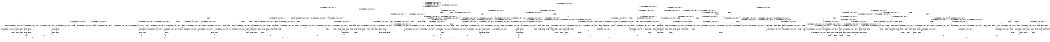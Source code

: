 digraph BCG {
size = "7, 10.5";
center = TRUE;
node [shape = circle];
0 [peripheries = 2];
0 -> 1 [label = "EX !0 !ATOMIC_EXCH_BRANCH (1, +0, TRUE, +0, 1, TRUE) !{0, 1, 2}"];
0 -> 2 [label = "EX !2 !ATOMIC_EXCH_BRANCH (1, +1, TRUE, +1, 1, FALSE) !{0, 1, 2}"];
0 -> 3 [label = "EX !1 !ATOMIC_EXCH_BRANCH (1, +1, TRUE, +0, 2, TRUE) !{0, 1, 2}"];
0 -> 4 [label = "EX !0 !ATOMIC_EXCH_BRANCH (1, +0, TRUE, +0, 1, TRUE) !{0, 1, 2}"];
1 -> 1 [label = "EX !0 !ATOMIC_EXCH_BRANCH (1, +0, TRUE, +0, 1, TRUE) !{0, 1, 2}"];
1 -> 5 [label = "EX !2 !ATOMIC_EXCH_BRANCH (1, +1, TRUE, +1, 1, FALSE) !{0, 1, 2}"];
1 -> 6 [label = "EX !1 !ATOMIC_EXCH_BRANCH (1, +1, TRUE, +0, 2, TRUE) !{0, 1, 2}"];
1 -> 4 [label = "EX !0 !ATOMIC_EXCH_BRANCH (1, +0, TRUE, +0, 1, TRUE) !{0, 1, 2}"];
2 -> 7 [label = "EX !0 !ATOMIC_EXCH_BRANCH (1, +0, TRUE, +0, 1, FALSE) !{0, 1, 2}"];
2 -> 8 [label = "EX !1 !ATOMIC_EXCH_BRANCH (1, +1, TRUE, +0, 2, FALSE) !{0, 1, 2}"];
2 -> 9 [label = "TERMINATE !2"];
2 -> 10 [label = "EX !0 !ATOMIC_EXCH_BRANCH (1, +0, TRUE, +0, 1, FALSE) !{0, 1, 2}"];
3 -> 11 [label = "EX !0 !ATOMIC_EXCH_BRANCH (1, +0, TRUE, +0, 1, FALSE) !{0, 1, 2}"];
3 -> 12 [label = "EX !2 !ATOMIC_EXCH_BRANCH (1, +1, TRUE, +1, 1, TRUE) !{0, 1, 2}"];
3 -> 13 [label = "TERMINATE !1"];
3 -> 14 [label = "EX !0 !ATOMIC_EXCH_BRANCH (1, +0, TRUE, +0, 1, FALSE) !{0, 1, 2}"];
4 -> 15 [label = "EX !1 !ATOMIC_EXCH_BRANCH (1, +1, TRUE, +0, 2, TRUE) !{0, 1, 2}"];
4 -> 4 [label = "EX !0 !ATOMIC_EXCH_BRANCH (1, +0, TRUE, +0, 1, TRUE) !{0, 1, 2}"];
4 -> 16 [label = "EX !2 !ATOMIC_EXCH_BRANCH (1, +1, TRUE, +1, 1, FALSE) !{0, 1, 2}"];
4 -> 17 [label = "EX !1 !ATOMIC_EXCH_BRANCH (1, +1, TRUE, +0, 2, TRUE) !{0, 1, 2}"];
5 -> 7 [label = "EX !0 !ATOMIC_EXCH_BRANCH (1, +0, TRUE, +0, 1, FALSE) !{0, 1, 2}"];
5 -> 18 [label = "EX !1 !ATOMIC_EXCH_BRANCH (1, +1, TRUE, +0, 2, FALSE) !{0, 1, 2}"];
5 -> 19 [label = "TERMINATE !2"];
5 -> 10 [label = "EX !0 !ATOMIC_EXCH_BRANCH (1, +0, TRUE, +0, 1, FALSE) !{0, 1, 2}"];
6 -> 11 [label = "EX !0 !ATOMIC_EXCH_BRANCH (1, +0, TRUE, +0, 1, FALSE) !{0, 1, 2}"];
6 -> 20 [label = "EX !2 !ATOMIC_EXCH_BRANCH (1, +1, TRUE, +1, 1, TRUE) !{0, 1, 2}"];
6 -> 21 [label = "TERMINATE !1"];
6 -> 14 [label = "EX !0 !ATOMIC_EXCH_BRANCH (1, +0, TRUE, +0, 1, FALSE) !{0, 1, 2}"];
7 -> 22 [label = "EX !1 !ATOMIC_EXCH_BRANCH (1, +1, TRUE, +0, 2, TRUE) !{0, 1, 2}"];
7 -> 23 [label = "TERMINATE !0"];
7 -> 24 [label = "TERMINATE !2"];
8 -> 25 [label = "EX !0 !ATOMIC_EXCH_BRANCH (1, +0, TRUE, +0, 1, FALSE) !{0, 1, 2}"];
8 -> 26 [label = "TERMINATE !2"];
8 -> 27 [label = "TERMINATE !1"];
8 -> 28 [label = "EX !0 !ATOMIC_EXCH_BRANCH (1, +0, TRUE, +0, 1, FALSE) !{0, 1, 2}"];
9 -> 29 [label = "EX !0 !ATOMIC_EXCH_BRANCH (1, +0, TRUE, +0, 1, FALSE) !{0, 1}"];
9 -> 30 [label = "EX !1 !ATOMIC_EXCH_BRANCH (1, +1, TRUE, +0, 2, FALSE) !{0, 1}"];
9 -> 31 [label = "EX !0 !ATOMIC_EXCH_BRANCH (1, +0, TRUE, +0, 1, FALSE) !{0, 1}"];
10 -> 32 [label = "EX !1 !ATOMIC_EXCH_BRANCH (1, +1, TRUE, +0, 2, TRUE) !{0, 1, 2}"];
10 -> 33 [label = "EX !1 !ATOMIC_EXCH_BRANCH (1, +1, TRUE, +0, 2, TRUE) !{0, 1, 2}"];
10 -> 34 [label = "TERMINATE !0"];
10 -> 35 [label = "TERMINATE !2"];
11 -> 22 [label = "EX !2 !ATOMIC_EXCH_BRANCH (1, +1, TRUE, +1, 1, FALSE) !{0, 1, 2}"];
11 -> 36 [label = "TERMINATE !0"];
11 -> 37 [label = "TERMINATE !1"];
12 -> 12 [label = "EX !2 !ATOMIC_EXCH_BRANCH (1, +1, TRUE, +1, 1, TRUE) !{0, 1, 2}"];
12 -> 38 [label = "EX !0 !ATOMIC_EXCH_BRANCH (1, +0, TRUE, +0, 1, FALSE) !{0, 1, 2}"];
12 -> 39 [label = "TERMINATE !1"];
12 -> 40 [label = "EX !0 !ATOMIC_EXCH_BRANCH (1, +0, TRUE, +0, 1, FALSE) !{0, 1, 2}"];
13 -> 41 [label = "EX !0 !ATOMIC_EXCH_BRANCH (1, +0, TRUE, +0, 1, FALSE) !{0, 2}"];
13 -> 42 [label = "EX !2 !ATOMIC_EXCH_BRANCH (1, +1, TRUE, +1, 1, TRUE) !{0, 2}"];
13 -> 43 [label = "EX !0 !ATOMIC_EXCH_BRANCH (1, +0, TRUE, +0, 1, FALSE) !{0, 2}"];
14 -> 33 [label = "EX !2 !ATOMIC_EXCH_BRANCH (1, +1, TRUE, +1, 1, FALSE) !{0, 1, 2}"];
14 -> 44 [label = "TERMINATE !0"];
14 -> 45 [label = "TERMINATE !1"];
15 -> 46 [label = "EX !2 !ATOMIC_EXCH_BRANCH (1, +1, TRUE, +1, 1, TRUE) !{0, 1, 2}"];
15 -> 47 [label = "EX !0 !ATOMIC_EXCH_BRANCH (1, +0, TRUE, +0, 1, FALSE) !{0, 1, 2}"];
15 -> 48 [label = "EX !2 !ATOMIC_EXCH_BRANCH (1, +1, TRUE, +1, 1, TRUE) !{0, 1, 2}"];
15 -> 49 [label = "TERMINATE !1"];
16 -> 50 [label = "EX !1 !ATOMIC_EXCH_BRANCH (1, +1, TRUE, +0, 2, FALSE) !{0, 1, 2}"];
16 -> 10 [label = "EX !0 !ATOMIC_EXCH_BRANCH (1, +0, TRUE, +0, 1, FALSE) !{0, 1, 2}"];
16 -> 51 [label = "EX !1 !ATOMIC_EXCH_BRANCH (1, +1, TRUE, +0, 2, FALSE) !{0, 1, 2}"];
16 -> 52 [label = "TERMINATE !2"];
17 -> 14 [label = "EX !0 !ATOMIC_EXCH_BRANCH (1, +0, TRUE, +0, 1, FALSE) !{0, 1, 2}"];
17 -> 53 [label = "EX !2 !ATOMIC_EXCH_BRANCH (1, +1, TRUE, +1, 1, TRUE) !{0, 1, 2}"];
17 -> 54 [label = "TERMINATE !1"];
18 -> 25 [label = "EX !0 !ATOMIC_EXCH_BRANCH (1, +0, TRUE, +0, 1, FALSE) !{0, 1, 2}"];
18 -> 55 [label = "TERMINATE !2"];
18 -> 56 [label = "TERMINATE !1"];
18 -> 28 [label = "EX !0 !ATOMIC_EXCH_BRANCH (1, +0, TRUE, +0, 1, FALSE) !{0, 1, 2}"];
19 -> 29 [label = "EX !0 !ATOMIC_EXCH_BRANCH (1, +0, TRUE, +0, 1, FALSE) !{0, 1}"];
19 -> 57 [label = "EX !1 !ATOMIC_EXCH_BRANCH (1, +1, TRUE, +0, 2, FALSE) !{0, 1}"];
19 -> 31 [label = "EX !0 !ATOMIC_EXCH_BRANCH (1, +0, TRUE, +0, 1, FALSE) !{0, 1}"];
20 -> 38 [label = "EX !0 !ATOMIC_EXCH_BRANCH (1, +0, TRUE, +0, 1, FALSE) !{0, 1, 2}"];
20 -> 20 [label = "EX !2 !ATOMIC_EXCH_BRANCH (1, +1, TRUE, +1, 1, TRUE) !{0, 1, 2}"];
20 -> 58 [label = "TERMINATE !1"];
20 -> 40 [label = "EX !0 !ATOMIC_EXCH_BRANCH (1, +0, TRUE, +0, 1, FALSE) !{0, 1, 2}"];
21 -> 41 [label = "EX !0 !ATOMIC_EXCH_BRANCH (1, +0, TRUE, +0, 1, FALSE) !{0, 2}"];
21 -> 59 [label = "EX !2 !ATOMIC_EXCH_BRANCH (1, +1, TRUE, +1, 1, TRUE) !{0, 2}"];
21 -> 43 [label = "EX !0 !ATOMIC_EXCH_BRANCH (1, +0, TRUE, +0, 1, FALSE) !{0, 2}"];
22 -> 60 [label = "TERMINATE !0"];
22 -> 61 [label = "TERMINATE !2"];
22 -> 62 [label = "TERMINATE !1"];
23 -> 63 [label = "EX !1 !ATOMIC_EXCH_BRANCH (1, +1, TRUE, +0, 2, TRUE) !{1, 2}"];
23 -> 64 [label = "TERMINATE !2"];
23 -> 65 [label = "EX !1 !ATOMIC_EXCH_BRANCH (1, +1, TRUE, +0, 2, TRUE) !{1, 2}"];
24 -> 66 [label = "EX !1 !ATOMIC_EXCH_BRANCH (1, +1, TRUE, +0, 2, TRUE) !{0, 1}"];
24 -> 64 [label = "TERMINATE !0"];
25 -> 67 [label = "TERMINATE !0"];
25 -> 68 [label = "TERMINATE !2"];
25 -> 69 [label = "TERMINATE !1"];
26 -> 70 [label = "EX !0 !ATOMIC_EXCH_BRANCH (1, +0, TRUE, +0, 1, FALSE) !{0, 1}"];
26 -> 71 [label = "TERMINATE !1"];
26 -> 72 [label = "EX !0 !ATOMIC_EXCH_BRANCH (1, +0, TRUE, +0, 1, FALSE) !{0, 1}"];
27 -> 73 [label = "EX !0 !ATOMIC_EXCH_BRANCH (1, +0, TRUE, +0, 1, FALSE) !{0, 2}"];
27 -> 71 [label = "TERMINATE !2"];
27 -> 74 [label = "EX !0 !ATOMIC_EXCH_BRANCH (1, +0, TRUE, +0, 1, FALSE) !{0, 2}"];
28 -> 75 [label = "TERMINATE !0"];
28 -> 76 [label = "TERMINATE !2"];
28 -> 77 [label = "TERMINATE !1"];
29 -> 66 [label = "EX !1 !ATOMIC_EXCH_BRANCH (1, +1, TRUE, +0, 2, TRUE) !{0, 1}"];
29 -> 64 [label = "TERMINATE !0"];
30 -> 70 [label = "EX !0 !ATOMIC_EXCH_BRANCH (1, +0, TRUE, +0, 1, FALSE) !{0, 1}"];
30 -> 71 [label = "TERMINATE !1"];
30 -> 72 [label = "EX !0 !ATOMIC_EXCH_BRANCH (1, +0, TRUE, +0, 1, FALSE) !{0, 1}"];
31 -> 78 [label = "EX !1 !ATOMIC_EXCH_BRANCH (1, +1, TRUE, +0, 2, TRUE) !{0, 1}"];
31 -> 79 [label = "EX !1 !ATOMIC_EXCH_BRANCH (1, +1, TRUE, +0, 2, TRUE) !{0, 1}"];
31 -> 80 [label = "TERMINATE !0"];
32 -> 81 [label = "TERMINATE !0"];
32 -> 82 [label = "TERMINATE !2"];
32 -> 83 [label = "TERMINATE !1"];
33 -> 84 [label = "TERMINATE !0"];
33 -> 85 [label = "TERMINATE !2"];
33 -> 86 [label = "TERMINATE !1"];
34 -> 87 [label = "EX !1 !ATOMIC_EXCH_BRANCH (1, +1, TRUE, +0, 2, TRUE) !{1, 2}"];
34 -> 88 [label = "TERMINATE !2"];
35 -> 89 [label = "EX !1 !ATOMIC_EXCH_BRANCH (1, +1, TRUE, +0, 2, TRUE) !{0, 1}"];
35 -> 88 [label = "TERMINATE !0"];
36 -> 63 [label = "EX !2 !ATOMIC_EXCH_BRANCH (1, +1, TRUE, +1, 1, FALSE) !{1, 2}"];
36 -> 90 [label = "TERMINATE !1"];
37 -> 91 [label = "EX !2 !ATOMIC_EXCH_BRANCH (1, +1, TRUE, +1, 1, FALSE) !{0, 2}"];
37 -> 90 [label = "TERMINATE !0"];
38 -> 22 [label = "EX !2 !ATOMIC_EXCH_BRANCH (1, +1, TRUE, +1, 1, FALSE) !{0, 1, 2}"];
38 -> 92 [label = "TERMINATE !0"];
38 -> 93 [label = "TERMINATE !1"];
39 -> 42 [label = "EX !2 !ATOMIC_EXCH_BRANCH (1, +1, TRUE, +1, 1, TRUE) !{0, 2}"];
39 -> 94 [label = "EX !0 !ATOMIC_EXCH_BRANCH (1, +0, TRUE, +0, 1, FALSE) !{0, 2}"];
39 -> 95 [label = "EX !0 !ATOMIC_EXCH_BRANCH (1, +0, TRUE, +0, 1, FALSE) !{0, 2}"];
40 -> 33 [label = "EX !2 !ATOMIC_EXCH_BRANCH (1, +1, TRUE, +1, 1, FALSE) !{0, 1, 2}"];
40 -> 96 [label = "TERMINATE !0"];
40 -> 97 [label = "TERMINATE !1"];
41 -> 91 [label = "EX !2 !ATOMIC_EXCH_BRANCH (1, +1, TRUE, +1, 1, FALSE) !{0, 2}"];
41 -> 90 [label = "TERMINATE !0"];
42 -> 42 [label = "EX !2 !ATOMIC_EXCH_BRANCH (1, +1, TRUE, +1, 1, TRUE) !{0, 2}"];
42 -> 94 [label = "EX !0 !ATOMIC_EXCH_BRANCH (1, +0, TRUE, +0, 1, FALSE) !{0, 2}"];
42 -> 95 [label = "EX !0 !ATOMIC_EXCH_BRANCH (1, +0, TRUE, +0, 1, FALSE) !{0, 2}"];
43 -> 98 [label = "EX !2 !ATOMIC_EXCH_BRANCH (1, +1, TRUE, +1, 1, FALSE) !{0, 2}"];
43 -> 99 [label = "EX !2 !ATOMIC_EXCH_BRANCH (1, +1, TRUE, +1, 1, FALSE) !{0, 2}"];
43 -> 100 [label = "TERMINATE !0"];
44 -> 87 [label = "EX !2 !ATOMIC_EXCH_BRANCH (1, +1, TRUE, +1, 1, FALSE) !{1, 2}"];
44 -> 101 [label = "TERMINATE !1"];
45 -> 102 [label = "EX !2 !ATOMIC_EXCH_BRANCH (1, +1, TRUE, +1, 1, FALSE) !{0, 2}"];
45 -> 101 [label = "TERMINATE !0"];
46 -> 103 [label = "EX !0 !ATOMIC_EXCH_BRANCH (1, +0, TRUE, +0, 1, FALSE) !{0, 1, 2}"];
46 -> 46 [label = "EX !2 !ATOMIC_EXCH_BRANCH (1, +1, TRUE, +1, 1, TRUE) !{0, 1, 2}"];
46 -> 104 [label = "TERMINATE !1"];
46 -> 40 [label = "EX !0 !ATOMIC_EXCH_BRANCH (1, +0, TRUE, +0, 1, FALSE) !{0, 1, 2}"];
47 -> 105 [label = "EX !2 !ATOMIC_EXCH_BRANCH (1, +1, TRUE, +1, 1, FALSE) !{0, 1, 2}"];
47 -> 32 [label = "EX !2 !ATOMIC_EXCH_BRANCH (1, +1, TRUE, +1, 1, FALSE) !{0, 1, 2}"];
47 -> 106 [label = "TERMINATE !0"];
47 -> 107 [label = "TERMINATE !1"];
48 -> 46 [label = "EX !2 !ATOMIC_EXCH_BRANCH (1, +1, TRUE, +1, 1, TRUE) !{0, 1, 2}"];
48 -> 108 [label = "EX !0 !ATOMIC_EXCH_BRANCH (1, +0, TRUE, +0, 1, FALSE) !{0, 1, 2}"];
48 -> 48 [label = "EX !2 !ATOMIC_EXCH_BRANCH (1, +1, TRUE, +1, 1, TRUE) !{0, 1, 2}"];
48 -> 109 [label = "TERMINATE !1"];
49 -> 110 [label = "EX !0 !ATOMIC_EXCH_BRANCH (1, +0, TRUE, +0, 1, FALSE) !{0, 2}"];
49 -> 111 [label = "EX !2 !ATOMIC_EXCH_BRANCH (1, +1, TRUE, +1, 1, TRUE) !{0, 2}"];
50 -> 112 [label = "EX !0 !ATOMIC_EXCH_BRANCH (1, +0, TRUE, +0, 1, FALSE) !{0, 1, 2}"];
50 -> 113 [label = "TERMINATE !2"];
50 -> 114 [label = "TERMINATE !1"];
51 -> 28 [label = "EX !0 !ATOMIC_EXCH_BRANCH (1, +0, TRUE, +0, 1, FALSE) !{0, 1, 2}"];
51 -> 115 [label = "TERMINATE !2"];
51 -> 116 [label = "TERMINATE !1"];
52 -> 117 [label = "EX !0 !ATOMIC_EXCH_BRANCH (1, +0, TRUE, +0, 1, FALSE) !{0, 1}"];
52 -> 118 [label = "EX !1 !ATOMIC_EXCH_BRANCH (1, +1, TRUE, +0, 2, FALSE) !{0, 1}"];
53 -> 40 [label = "EX !0 !ATOMIC_EXCH_BRANCH (1, +0, TRUE, +0, 1, FALSE) !{0, 1, 2}"];
53 -> 53 [label = "EX !2 !ATOMIC_EXCH_BRANCH (1, +1, TRUE, +1, 1, TRUE) !{0, 1, 2}"];
53 -> 119 [label = "TERMINATE !1"];
54 -> 120 [label = "EX !0 !ATOMIC_EXCH_BRANCH (1, +0, TRUE, +0, 1, FALSE) !{0, 2}"];
54 -> 121 [label = "EX !2 !ATOMIC_EXCH_BRANCH (1, +1, TRUE, +1, 1, TRUE) !{0, 2}"];
55 -> 70 [label = "EX !0 !ATOMIC_EXCH_BRANCH (1, +0, TRUE, +0, 1, FALSE) !{0, 1}"];
55 -> 122 [label = "TERMINATE !1"];
55 -> 72 [label = "EX !0 !ATOMIC_EXCH_BRANCH (1, +0, TRUE, +0, 1, FALSE) !{0, 1}"];
56 -> 73 [label = "EX !0 !ATOMIC_EXCH_BRANCH (1, +0, TRUE, +0, 1, FALSE) !{0, 2}"];
56 -> 122 [label = "TERMINATE !2"];
56 -> 74 [label = "EX !0 !ATOMIC_EXCH_BRANCH (1, +0, TRUE, +0, 1, FALSE) !{0, 2}"];
57 -> 70 [label = "EX !0 !ATOMIC_EXCH_BRANCH (1, +0, TRUE, +0, 1, FALSE) !{0, 1}"];
57 -> 122 [label = "TERMINATE !1"];
57 -> 72 [label = "EX !0 !ATOMIC_EXCH_BRANCH (1, +0, TRUE, +0, 1, FALSE) !{0, 1}"];
58 -> 94 [label = "EX !0 !ATOMIC_EXCH_BRANCH (1, +0, TRUE, +0, 1, FALSE) !{0, 2}"];
58 -> 59 [label = "EX !2 !ATOMIC_EXCH_BRANCH (1, +1, TRUE, +1, 1, TRUE) !{0, 2}"];
58 -> 95 [label = "EX !0 !ATOMIC_EXCH_BRANCH (1, +0, TRUE, +0, 1, FALSE) !{0, 2}"];
59 -> 94 [label = "EX !0 !ATOMIC_EXCH_BRANCH (1, +0, TRUE, +0, 1, FALSE) !{0, 2}"];
59 -> 59 [label = "EX !2 !ATOMIC_EXCH_BRANCH (1, +1, TRUE, +1, 1, TRUE) !{0, 2}"];
59 -> 95 [label = "EX !0 !ATOMIC_EXCH_BRANCH (1, +0, TRUE, +0, 1, FALSE) !{0, 2}"];
60 -> 123 [label = "TERMINATE !2"];
60 -> 124 [label = "TERMINATE !1"];
61 -> 123 [label = "TERMINATE !0"];
61 -> 125 [label = "TERMINATE !1"];
62 -> 124 [label = "TERMINATE !0"];
62 -> 125 [label = "TERMINATE !2"];
63 -> 123 [label = "TERMINATE !2"];
63 -> 124 [label = "TERMINATE !1"];
64 -> 126 [label = "EX !1 !ATOMIC_EXCH_BRANCH (1, +1, TRUE, +0, 2, TRUE) !{1}"];
64 -> 127 [label = "EX !1 !ATOMIC_EXCH_BRANCH (1, +1, TRUE, +0, 2, TRUE) !{1}"];
65 -> 128 [label = "TERMINATE !2"];
65 -> 129 [label = "TERMINATE !1"];
66 -> 123 [label = "TERMINATE !0"];
66 -> 125 [label = "TERMINATE !1"];
67 -> 130 [label = "TERMINATE !2"];
67 -> 131 [label = "TERMINATE !1"];
68 -> 130 [label = "TERMINATE !0"];
68 -> 132 [label = "TERMINATE !1"];
69 -> 131 [label = "TERMINATE !0"];
69 -> 132 [label = "TERMINATE !2"];
70 -> 130 [label = "TERMINATE !0"];
70 -> 132 [label = "TERMINATE !1"];
71 -> 133 [label = "EX !0 !ATOMIC_EXCH_BRANCH (1, +0, TRUE, +0, 1, FALSE) !{0}"];
71 -> 134 [label = "EX !0 !ATOMIC_EXCH_BRANCH (1, +0, TRUE, +0, 1, FALSE) !{0}"];
72 -> 135 [label = "TERMINATE !0"];
72 -> 136 [label = "TERMINATE !1"];
73 -> 131 [label = "TERMINATE !0"];
73 -> 132 [label = "TERMINATE !2"];
74 -> 137 [label = "TERMINATE !0"];
74 -> 138 [label = "TERMINATE !2"];
75 -> 139 [label = "TERMINATE !2"];
75 -> 140 [label = "TERMINATE !1"];
76 -> 139 [label = "TERMINATE !0"];
76 -> 141 [label = "TERMINATE !1"];
77 -> 140 [label = "TERMINATE !0"];
77 -> 141 [label = "TERMINATE !2"];
78 -> 142 [label = "TERMINATE !0"];
78 -> 143 [label = "TERMINATE !1"];
79 -> 144 [label = "TERMINATE !0"];
79 -> 145 [label = "TERMINATE !1"];
80 -> 146 [label = "EX !1 !ATOMIC_EXCH_BRANCH (1, +1, TRUE, +0, 2, TRUE) !{1}"];
81 -> 147 [label = "TERMINATE !2"];
81 -> 148 [label = "TERMINATE !1"];
82 -> 147 [label = "TERMINATE !0"];
82 -> 149 [label = "TERMINATE !1"];
83 -> 148 [label = "TERMINATE !0"];
83 -> 149 [label = "TERMINATE !2"];
84 -> 150 [label = "TERMINATE !2"];
84 -> 151 [label = "TERMINATE !1"];
85 -> 150 [label = "TERMINATE !0"];
85 -> 152 [label = "TERMINATE !1"];
86 -> 151 [label = "TERMINATE !0"];
86 -> 152 [label = "TERMINATE !2"];
87 -> 150 [label = "TERMINATE !2"];
87 -> 151 [label = "TERMINATE !1"];
88 -> 153 [label = "EX !1 !ATOMIC_EXCH_BRANCH (1, +1, TRUE, +0, 2, TRUE) !{1}"];
89 -> 150 [label = "TERMINATE !0"];
89 -> 152 [label = "TERMINATE !1"];
90 -> 154 [label = "EX !2 !ATOMIC_EXCH_BRANCH (1, +1, TRUE, +1, 1, FALSE) !{2}"];
90 -> 155 [label = "EX !2 !ATOMIC_EXCH_BRANCH (1, +1, TRUE, +1, 1, FALSE) !{2}"];
91 -> 124 [label = "TERMINATE !0"];
91 -> 125 [label = "TERMINATE !2"];
92 -> 63 [label = "EX !2 !ATOMIC_EXCH_BRANCH (1, +1, TRUE, +1, 1, FALSE) !{1, 2}"];
92 -> 156 [label = "TERMINATE !1"];
93 -> 91 [label = "EX !2 !ATOMIC_EXCH_BRANCH (1, +1, TRUE, +1, 1, FALSE) !{0, 2}"];
93 -> 156 [label = "TERMINATE !0"];
94 -> 91 [label = "EX !2 !ATOMIC_EXCH_BRANCH (1, +1, TRUE, +1, 1, FALSE) !{0, 2}"];
94 -> 156 [label = "TERMINATE !0"];
95 -> 98 [label = "EX !2 !ATOMIC_EXCH_BRANCH (1, +1, TRUE, +1, 1, FALSE) !{0, 2}"];
95 -> 99 [label = "EX !2 !ATOMIC_EXCH_BRANCH (1, +1, TRUE, +1, 1, FALSE) !{0, 2}"];
95 -> 157 [label = "TERMINATE !0"];
96 -> 87 [label = "EX !2 !ATOMIC_EXCH_BRANCH (1, +1, TRUE, +1, 1, FALSE) !{1, 2}"];
96 -> 158 [label = "TERMINATE !1"];
97 -> 102 [label = "EX !2 !ATOMIC_EXCH_BRANCH (1, +1, TRUE, +1, 1, FALSE) !{0, 2}"];
97 -> 158 [label = "TERMINATE !0"];
98 -> 159 [label = "TERMINATE !0"];
98 -> 160 [label = "TERMINATE !2"];
99 -> 161 [label = "TERMINATE !0"];
99 -> 162 [label = "TERMINATE !2"];
100 -> 163 [label = "EX !2 !ATOMIC_EXCH_BRANCH (1, +1, TRUE, +1, 1, FALSE) !{2}"];
101 -> 164 [label = "EX !2 !ATOMIC_EXCH_BRANCH (1, +1, TRUE, +1, 1, FALSE) !{2}"];
102 -> 151 [label = "TERMINATE !0"];
102 -> 152 [label = "TERMINATE !2"];
103 -> 105 [label = "EX !2 !ATOMIC_EXCH_BRANCH (1, +1, TRUE, +1, 1, FALSE) !{0, 1, 2}"];
103 -> 165 [label = "TERMINATE !0"];
103 -> 166 [label = "TERMINATE !1"];
104 -> 167 [label = "EX !0 !ATOMIC_EXCH_BRANCH (1, +0, TRUE, +0, 1, FALSE) !{0, 2}"];
104 -> 168 [label = "EX !2 !ATOMIC_EXCH_BRANCH (1, +1, TRUE, +1, 1, TRUE) !{0, 2}"];
105 -> 169 [label = "TERMINATE !0"];
105 -> 170 [label = "TERMINATE !2"];
105 -> 171 [label = "TERMINATE !1"];
106 -> 172 [label = "EX !2 !ATOMIC_EXCH_BRANCH (1, +1, TRUE, +1, 1, FALSE) !{1, 2}"];
106 -> 173 [label = "TERMINATE !1"];
107 -> 174 [label = "EX !2 !ATOMIC_EXCH_BRANCH (1, +1, TRUE, +1, 1, FALSE) !{0, 2}"];
107 -> 173 [label = "TERMINATE !0"];
108 -> 105 [label = "EX !2 !ATOMIC_EXCH_BRANCH (1, +1, TRUE, +1, 1, FALSE) !{0, 1, 2}"];
108 -> 32 [label = "EX !2 !ATOMIC_EXCH_BRANCH (1, +1, TRUE, +1, 1, FALSE) !{0, 1, 2}"];
108 -> 175 [label = "TERMINATE !0"];
108 -> 176 [label = "TERMINATE !1"];
109 -> 177 [label = "EX !0 !ATOMIC_EXCH_BRANCH (1, +0, TRUE, +0, 1, FALSE) !{0, 2}"];
109 -> 111 [label = "EX !2 !ATOMIC_EXCH_BRANCH (1, +1, TRUE, +1, 1, TRUE) !{0, 2}"];
110 -> 174 [label = "EX !2 !ATOMIC_EXCH_BRANCH (1, +1, TRUE, +1, 1, FALSE) !{0, 2}"];
110 -> 173 [label = "TERMINATE !0"];
111 -> 177 [label = "EX !0 !ATOMIC_EXCH_BRANCH (1, +0, TRUE, +0, 1, FALSE) !{0, 2}"];
111 -> 111 [label = "EX !2 !ATOMIC_EXCH_BRANCH (1, +1, TRUE, +1, 1, TRUE) !{0, 2}"];
112 -> 178 [label = "TERMINATE !0"];
112 -> 179 [label = "TERMINATE !2"];
112 -> 180 [label = "TERMINATE !1"];
113 -> 181 [label = "EX !0 !ATOMIC_EXCH_BRANCH (1, +0, TRUE, +0, 1, FALSE) !{0, 1}"];
113 -> 182 [label = "TERMINATE !1"];
114 -> 183 [label = "EX !0 !ATOMIC_EXCH_BRANCH (1, +0, TRUE, +0, 1, FALSE) !{0, 2}"];
114 -> 182 [label = "TERMINATE !2"];
115 -> 184 [label = "EX !0 !ATOMIC_EXCH_BRANCH (1, +0, TRUE, +0, 1, FALSE) !{0, 1}"];
115 -> 185 [label = "TERMINATE !1"];
116 -> 186 [label = "EX !0 !ATOMIC_EXCH_BRANCH (1, +0, TRUE, +0, 1, FALSE) !{0, 2}"];
116 -> 185 [label = "TERMINATE !2"];
117 -> 89 [label = "EX !1 !ATOMIC_EXCH_BRANCH (1, +1, TRUE, +0, 2, TRUE) !{0, 1}"];
117 -> 88 [label = "TERMINATE !0"];
118 -> 184 [label = "EX !0 !ATOMIC_EXCH_BRANCH (1, +0, TRUE, +0, 1, FALSE) !{0, 1}"];
118 -> 185 [label = "TERMINATE !1"];
119 -> 187 [label = "EX !0 !ATOMIC_EXCH_BRANCH (1, +0, TRUE, +0, 1, FALSE) !{0, 2}"];
119 -> 121 [label = "EX !2 !ATOMIC_EXCH_BRANCH (1, +1, TRUE, +1, 1, TRUE) !{0, 2}"];
120 -> 102 [label = "EX !2 !ATOMIC_EXCH_BRANCH (1, +1, TRUE, +1, 1, FALSE) !{0, 2}"];
120 -> 101 [label = "TERMINATE !0"];
121 -> 187 [label = "EX !0 !ATOMIC_EXCH_BRANCH (1, +0, TRUE, +0, 1, FALSE) !{0, 2}"];
121 -> 121 [label = "EX !2 !ATOMIC_EXCH_BRANCH (1, +1, TRUE, +1, 1, TRUE) !{0, 2}"];
122 -> 133 [label = "EX !0 !ATOMIC_EXCH_BRANCH (1, +0, TRUE, +0, 1, FALSE) !{0}"];
122 -> 134 [label = "EX !0 !ATOMIC_EXCH_BRANCH (1, +0, TRUE, +0, 1, FALSE) !{0}"];
123 -> 188 [label = "TERMINATE !1"];
124 -> 188 [label = "TERMINATE !2"];
125 -> 188 [label = "TERMINATE !0"];
126 -> 188 [label = "TERMINATE !1"];
127 -> 189 [label = "TERMINATE !1"];
128 -> 190 [label = "TERMINATE !1"];
129 -> 190 [label = "TERMINATE !2"];
130 -> 191 [label = "TERMINATE !1"];
131 -> 191 [label = "TERMINATE !2"];
132 -> 191 [label = "TERMINATE !0"];
133 -> 191 [label = "TERMINATE !0"];
134 -> 192 [label = "TERMINATE !0"];
135 -> 193 [label = "TERMINATE !1"];
136 -> 193 [label = "TERMINATE !0"];
137 -> 194 [label = "TERMINATE !2"];
138 -> 194 [label = "TERMINATE !0"];
139 -> 195 [label = "TERMINATE !1"];
140 -> 195 [label = "TERMINATE !2"];
141 -> 195 [label = "TERMINATE !0"];
142 -> 196 [label = "TERMINATE !1"];
143 -> 196 [label = "TERMINATE !0"];
144 -> 197 [label = "TERMINATE !1"];
145 -> 197 [label = "TERMINATE !0"];
146 -> 197 [label = "TERMINATE !1"];
147 -> 198 [label = "TERMINATE !1"];
148 -> 198 [label = "TERMINATE !2"];
149 -> 198 [label = "TERMINATE !0"];
150 -> 199 [label = "TERMINATE !1"];
151 -> 199 [label = "TERMINATE !2"];
152 -> 199 [label = "TERMINATE !0"];
153 -> 199 [label = "TERMINATE !1"];
154 -> 188 [label = "TERMINATE !2"];
155 -> 200 [label = "TERMINATE !2"];
156 -> 154 [label = "EX !2 !ATOMIC_EXCH_BRANCH (1, +1, TRUE, +1, 1, FALSE) !{2}"];
156 -> 155 [label = "EX !2 !ATOMIC_EXCH_BRANCH (1, +1, TRUE, +1, 1, FALSE) !{2}"];
157 -> 163 [label = "EX !2 !ATOMIC_EXCH_BRANCH (1, +1, TRUE, +1, 1, FALSE) !{2}"];
158 -> 164 [label = "EX !2 !ATOMIC_EXCH_BRANCH (1, +1, TRUE, +1, 1, FALSE) !{2}"];
159 -> 201 [label = "TERMINATE !2"];
160 -> 201 [label = "TERMINATE !0"];
161 -> 202 [label = "TERMINATE !2"];
162 -> 202 [label = "TERMINATE !0"];
163 -> 202 [label = "TERMINATE !2"];
164 -> 199 [label = "TERMINATE !2"];
165 -> 203 [label = "EX !2 !ATOMIC_EXCH_BRANCH (1, +1, TRUE, +1, 1, FALSE) !{1, 2}"];
165 -> 204 [label = "TERMINATE !1"];
166 -> 205 [label = "EX !2 !ATOMIC_EXCH_BRANCH (1, +1, TRUE, +1, 1, FALSE) !{0, 2}"];
166 -> 204 [label = "TERMINATE !0"];
167 -> 205 [label = "EX !2 !ATOMIC_EXCH_BRANCH (1, +1, TRUE, +1, 1, FALSE) !{0, 2}"];
167 -> 204 [label = "TERMINATE !0"];
168 -> 167 [label = "EX !0 !ATOMIC_EXCH_BRANCH (1, +0, TRUE, +0, 1, FALSE) !{0, 2}"];
168 -> 168 [label = "EX !2 !ATOMIC_EXCH_BRANCH (1, +1, TRUE, +1, 1, TRUE) !{0, 2}"];
169 -> 206 [label = "TERMINATE !2"];
169 -> 207 [label = "TERMINATE !1"];
170 -> 206 [label = "TERMINATE !0"];
170 -> 208 [label = "TERMINATE !1"];
171 -> 207 [label = "TERMINATE !0"];
171 -> 208 [label = "TERMINATE !2"];
172 -> 147 [label = "TERMINATE !2"];
172 -> 148 [label = "TERMINATE !1"];
173 -> 209 [label = "EX !2 !ATOMIC_EXCH_BRANCH (1, +1, TRUE, +1, 1, FALSE) !{2}"];
174 -> 148 [label = "TERMINATE !0"];
174 -> 149 [label = "TERMINATE !2"];
175 -> 172 [label = "EX !2 !ATOMIC_EXCH_BRANCH (1, +1, TRUE, +1, 1, FALSE) !{1, 2}"];
175 -> 210 [label = "TERMINATE !1"];
176 -> 174 [label = "EX !2 !ATOMIC_EXCH_BRANCH (1, +1, TRUE, +1, 1, FALSE) !{0, 2}"];
176 -> 210 [label = "TERMINATE !0"];
177 -> 174 [label = "EX !2 !ATOMIC_EXCH_BRANCH (1, +1, TRUE, +1, 1, FALSE) !{0, 2}"];
177 -> 210 [label = "TERMINATE !0"];
178 -> 211 [label = "TERMINATE !2"];
178 -> 212 [label = "TERMINATE !1"];
179 -> 211 [label = "TERMINATE !0"];
179 -> 213 [label = "TERMINATE !1"];
180 -> 212 [label = "TERMINATE !0"];
180 -> 213 [label = "TERMINATE !2"];
181 -> 211 [label = "TERMINATE !0"];
181 -> 213 [label = "TERMINATE !1"];
182 -> 214 [label = "EX !0 !ATOMIC_EXCH_BRANCH (1, +0, TRUE, +0, 1, FALSE) !{0}"];
183 -> 212 [label = "TERMINATE !0"];
183 -> 213 [label = "TERMINATE !2"];
184 -> 139 [label = "TERMINATE !0"];
184 -> 141 [label = "TERMINATE !1"];
185 -> 215 [label = "EX !0 !ATOMIC_EXCH_BRANCH (1, +0, TRUE, +0, 1, FALSE) !{0}"];
186 -> 140 [label = "TERMINATE !0"];
186 -> 141 [label = "TERMINATE !2"];
187 -> 102 [label = "EX !2 !ATOMIC_EXCH_BRANCH (1, +1, TRUE, +1, 1, FALSE) !{0, 2}"];
187 -> 158 [label = "TERMINATE !0"];
188 -> 216 [label = "exit"];
189 -> 217 [label = "exit"];
190 -> 218 [label = "exit"];
191 -> 216 [label = "exit"];
192 -> 219 [label = "exit"];
193 -> 220 [label = "exit"];
194 -> 221 [label = "exit"];
195 -> 222 [label = "exit"];
196 -> 223 [label = "exit"];
197 -> 220 [label = "exit"];
198 -> 224 [label = "exit"];
199 -> 222 [label = "exit"];
200 -> 225 [label = "exit"];
201 -> 226 [label = "exit"];
202 -> 221 [label = "exit"];
203 -> 206 [label = "TERMINATE !2"];
203 -> 207 [label = "TERMINATE !1"];
204 -> 227 [label = "EX !2 !ATOMIC_EXCH_BRANCH (1, +1, TRUE, +1, 1, FALSE) !{2}"];
205 -> 207 [label = "TERMINATE !0"];
205 -> 208 [label = "TERMINATE !2"];
206 -> 228 [label = "TERMINATE !1"];
207 -> 228 [label = "TERMINATE !2"];
208 -> 228 [label = "TERMINATE !0"];
209 -> 198 [label = "TERMINATE !2"];
210 -> 209 [label = "EX !2 !ATOMIC_EXCH_BRANCH (1, +1, TRUE, +1, 1, FALSE) !{2}"];
211 -> 229 [label = "TERMINATE !1"];
212 -> 229 [label = "TERMINATE !2"];
213 -> 229 [label = "TERMINATE !0"];
214 -> 229 [label = "TERMINATE !0"];
215 -> 195 [label = "TERMINATE !0"];
227 -> 228 [label = "TERMINATE !2"];
228 -> 230 [label = "exit"];
229 -> 224 [label = "exit"];
}
